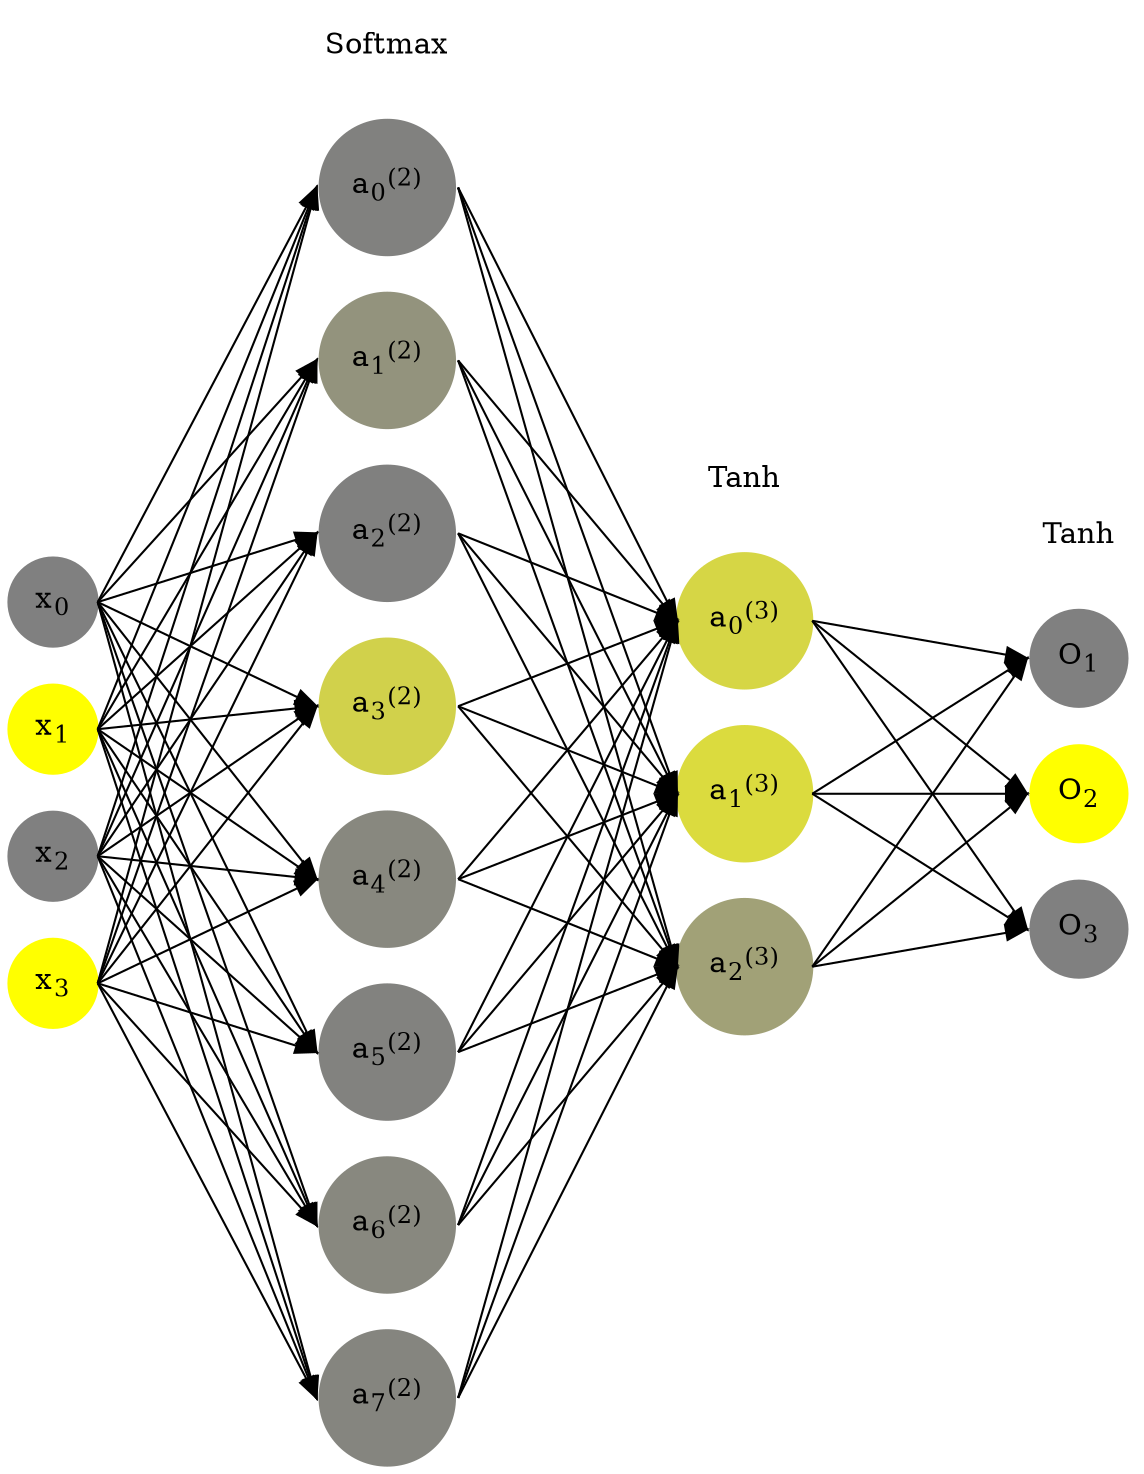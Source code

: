 digraph G {
	rankdir = LR;
	splines=false;
	edge[style=invis];
	ranksep= 1.4;
	{
	node [shape=circle, color="0.1667, 0.0, 0.5", style=filled, fillcolor="0.1667, 0.0, 0.5"];
	x0 [label=<x<sub>0</sub>>];
	}
	{
	node [shape=circle, color="0.1667, 1.0, 1.0", style=filled, fillcolor="0.1667, 1.0, 1.0"];
	x1 [label=<x<sub>1</sub>>];
	}
	{
	node [shape=circle, color="0.1667, 0.0, 0.5", style=filled, fillcolor="0.1667, 0.0, 0.5"];
	x2 [label=<x<sub>2</sub>>];
	}
	{
	node [shape=circle, color="0.1667, 1.0, 1.0", style=filled, fillcolor="0.1667, 1.0, 1.0"];
	x3 [label=<x<sub>3</sub>>];
	}
	{
	node [shape=circle, color="0.1667, 0.014778, 0.507389", style=filled, fillcolor="0.1667, 0.014778, 0.507389"];
	a02 [label=<a<sub>0</sub><sup>(2)</sup>>];
	}
	{
	node [shape=circle, color="0.1667, 0.150412, 0.575206", style=filled, fillcolor="0.1667, 0.150412, 0.575206"];
	a12 [label=<a<sub>1</sub><sup>(2)</sup>>];
	}
	{
	node [shape=circle, color="0.1667, 0.000856, 0.500428", style=filled, fillcolor="0.1667, 0.000856, 0.500428"];
	a22 [label=<a<sub>2</sub><sup>(2)</sup>>];
	}
	{
	node [shape=circle, color="0.1667, 0.639906, 0.819953", style=filled, fillcolor="0.1667, 0.639906, 0.819953"];
	a32 [label=<a<sub>3</sub><sup>(2)</sup>>];
	}
	{
	node [shape=circle, color="0.1667, 0.067103, 0.533552", style=filled, fillcolor="0.1667, 0.067103, 0.533552"];
	a42 [label=<a<sub>4</sub><sup>(2)</sup>>];
	}
	{
	node [shape=circle, color="0.1667, 0.015982, 0.507991", style=filled, fillcolor="0.1667, 0.015982, 0.507991"];
	a52 [label=<a<sub>5</sub><sup>(2)</sup>>];
	}
	{
	node [shape=circle, color="0.1667, 0.068011, 0.534005", style=filled, fillcolor="0.1667, 0.068011, 0.534005"];
	a62 [label=<a<sub>6</sub><sup>(2)</sup>>];
	}
	{
	node [shape=circle, color="0.1667, 0.042953, 0.521476", style=filled, fillcolor="0.1667, 0.042953, 0.521476"];
	a72 [label=<a<sub>7</sub><sup>(2)</sup>>];
	}
	{
	node [shape=circle, color="0.1667, 0.677512, 0.838756", style=filled, fillcolor="0.1667, 0.677512, 0.838756"];
	a03 [label=<a<sub>0</sub><sup>(3)</sup>>];
	}
	{
	node [shape=circle, color="0.1667, 0.713440, 0.856720", style=filled, fillcolor="0.1667, 0.713440, 0.856720"];
	a13 [label=<a<sub>1</sub><sup>(3)</sup>>];
	}
	{
	node [shape=circle, color="0.1667, 0.259082, 0.629541", style=filled, fillcolor="0.1667, 0.259082, 0.629541"];
	a23 [label=<a<sub>2</sub><sup>(3)</sup>>];
	}
	{
	node [shape=circle, color="0.1667, 0.0, 0.5", style=filled, fillcolor="0.1667, 0.0, 0.5"];
	O1 [label=<O<sub>1</sub>>];
	}
	{
	node [shape=circle, color="0.1667, 1.0, 1.0", style=filled, fillcolor="0.1667, 1.0, 1.0"];
	O2 [label=<O<sub>2</sub>>];
	}
	{
	node [shape=circle, color="0.1667, 0.0, 0.5", style=filled, fillcolor="0.1667, 0.0, 0.5"];
	O3 [label=<O<sub>3</sub>>];
	}
	{
	rank=same;
	x0->x1->x2->x3;
	}
	{
	rank=same;
	a02->a12->a22->a32->a42->a52->a62->a72;
	}
	{
	rank=same;
	a03->a13->a23;
	}
	{
	rank=same;
	O1->O2->O3;
	}
	l1 [shape=plaintext,label="Softmax"];
	l1->a02;
	{rank=same; l1;a02};
	l2 [shape=plaintext,label="Tanh"];
	l2->a03;
	{rank=same; l2;a03};
	l3 [shape=plaintext,label="Tanh"];
	l3->O1;
	{rank=same; l3;O1};
edge[style=solid, tailport=e, headport=w];
	{x0;x1;x2;x3} -> {a02;a12;a22;a32;a42;a52;a62;a72};
	{a02;a12;a22;a32;a42;a52;a62;a72} -> {a03;a13;a23};
	{a03;a13;a23} -> {O1,O2,O3};
}